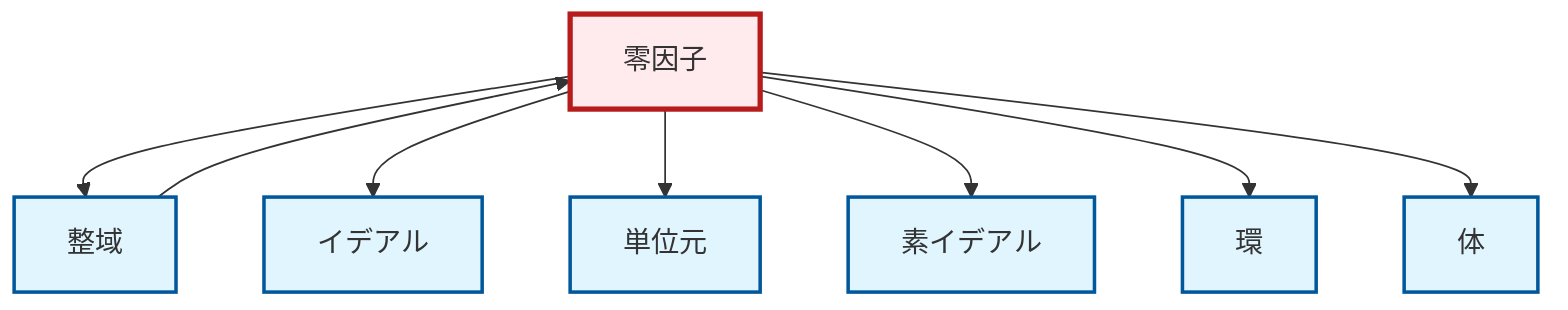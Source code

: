 graph TD
    classDef definition fill:#e1f5fe,stroke:#01579b,stroke-width:2px
    classDef theorem fill:#f3e5f5,stroke:#4a148c,stroke-width:2px
    classDef axiom fill:#fff3e0,stroke:#e65100,stroke-width:2px
    classDef example fill:#e8f5e9,stroke:#1b5e20,stroke-width:2px
    classDef current fill:#ffebee,stroke:#b71c1c,stroke-width:3px
    def-ring["環"]:::definition
    def-zero-divisor["零因子"]:::definition
    def-prime-ideal["素イデアル"]:::definition
    def-field["体"]:::definition
    def-integral-domain["整域"]:::definition
    def-identity-element["単位元"]:::definition
    def-ideal["イデアル"]:::definition
    def-zero-divisor --> def-integral-domain
    def-zero-divisor --> def-ideal
    def-integral-domain --> def-zero-divisor
    def-zero-divisor --> def-identity-element
    def-zero-divisor --> def-prime-ideal
    def-zero-divisor --> def-ring
    def-zero-divisor --> def-field
    class def-zero-divisor current